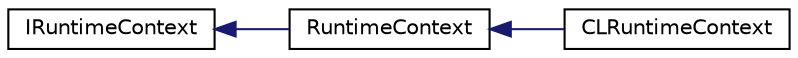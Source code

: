 digraph "Graphical Class Hierarchy"
{
 // LATEX_PDF_SIZE
  edge [fontname="Helvetica",fontsize="10",labelfontname="Helvetica",labelfontsize="10"];
  node [fontname="Helvetica",fontsize="10",shape=record];
  rankdir="LR";
  Node0 [label="IRuntimeContext",height=0.2,width=0.4,color="black", fillcolor="white", style="filled",URL="$classarm__compute_1_1_i_runtime_context.xhtml",tooltip="Context interface."];
  Node0 -> Node1 [dir="back",color="midnightblue",fontsize="10",style="solid",fontname="Helvetica"];
  Node1 [label="RuntimeContext",height=0.2,width=0.4,color="black", fillcolor="white", style="filled",URL="$classarm__compute_1_1_runtime_context.xhtml",tooltip="Runtime context."];
  Node1 -> Node2 [dir="back",color="midnightblue",fontsize="10",style="solid",fontname="Helvetica"];
  Node2 [label="CLRuntimeContext",height=0.2,width=0.4,color="black", fillcolor="white", style="filled",URL="$classarm__compute_1_1_c_l_runtime_context.xhtml",tooltip="Runtime context."];
}
